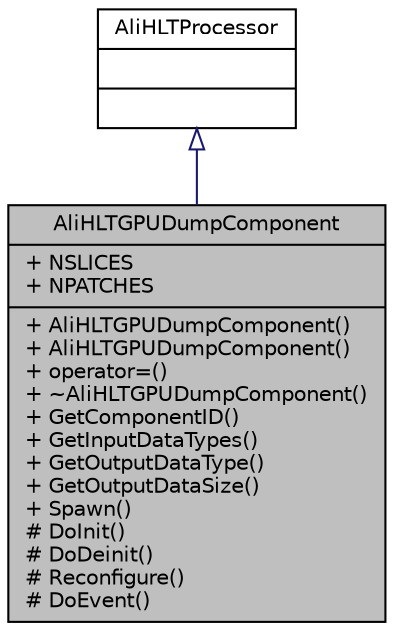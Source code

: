 digraph "AliHLTGPUDumpComponent"
{
 // INTERACTIVE_SVG=YES
  bgcolor="transparent";
  edge [fontname="Helvetica",fontsize="10",labelfontname="Helvetica",labelfontsize="10"];
  node [fontname="Helvetica",fontsize="10",shape=record];
  Node1 [label="{AliHLTGPUDumpComponent\n|+ NSLICES\l+ NPATCHES\l|+ AliHLTGPUDumpComponent()\l+ AliHLTGPUDumpComponent()\l+ operator=()\l+ ~AliHLTGPUDumpComponent()\l+ GetComponentID()\l+ GetInputDataTypes()\l+ GetOutputDataType()\l+ GetOutputDataSize()\l+ Spawn()\l# DoInit()\l# DoDeinit()\l# Reconfigure()\l# DoEvent()\l}",height=0.2,width=0.4,color="black", fillcolor="grey75", style="filled", fontcolor="black"];
  Node2 -> Node1 [dir="back",color="midnightblue",fontsize="10",style="solid",arrowtail="onormal",fontname="Helvetica"];
  Node2 [label="{AliHLTProcessor\n||}",height=0.2,width=0.4,color="black",URL="$d9/d9e/classAliHLTProcessor.html"];
}
